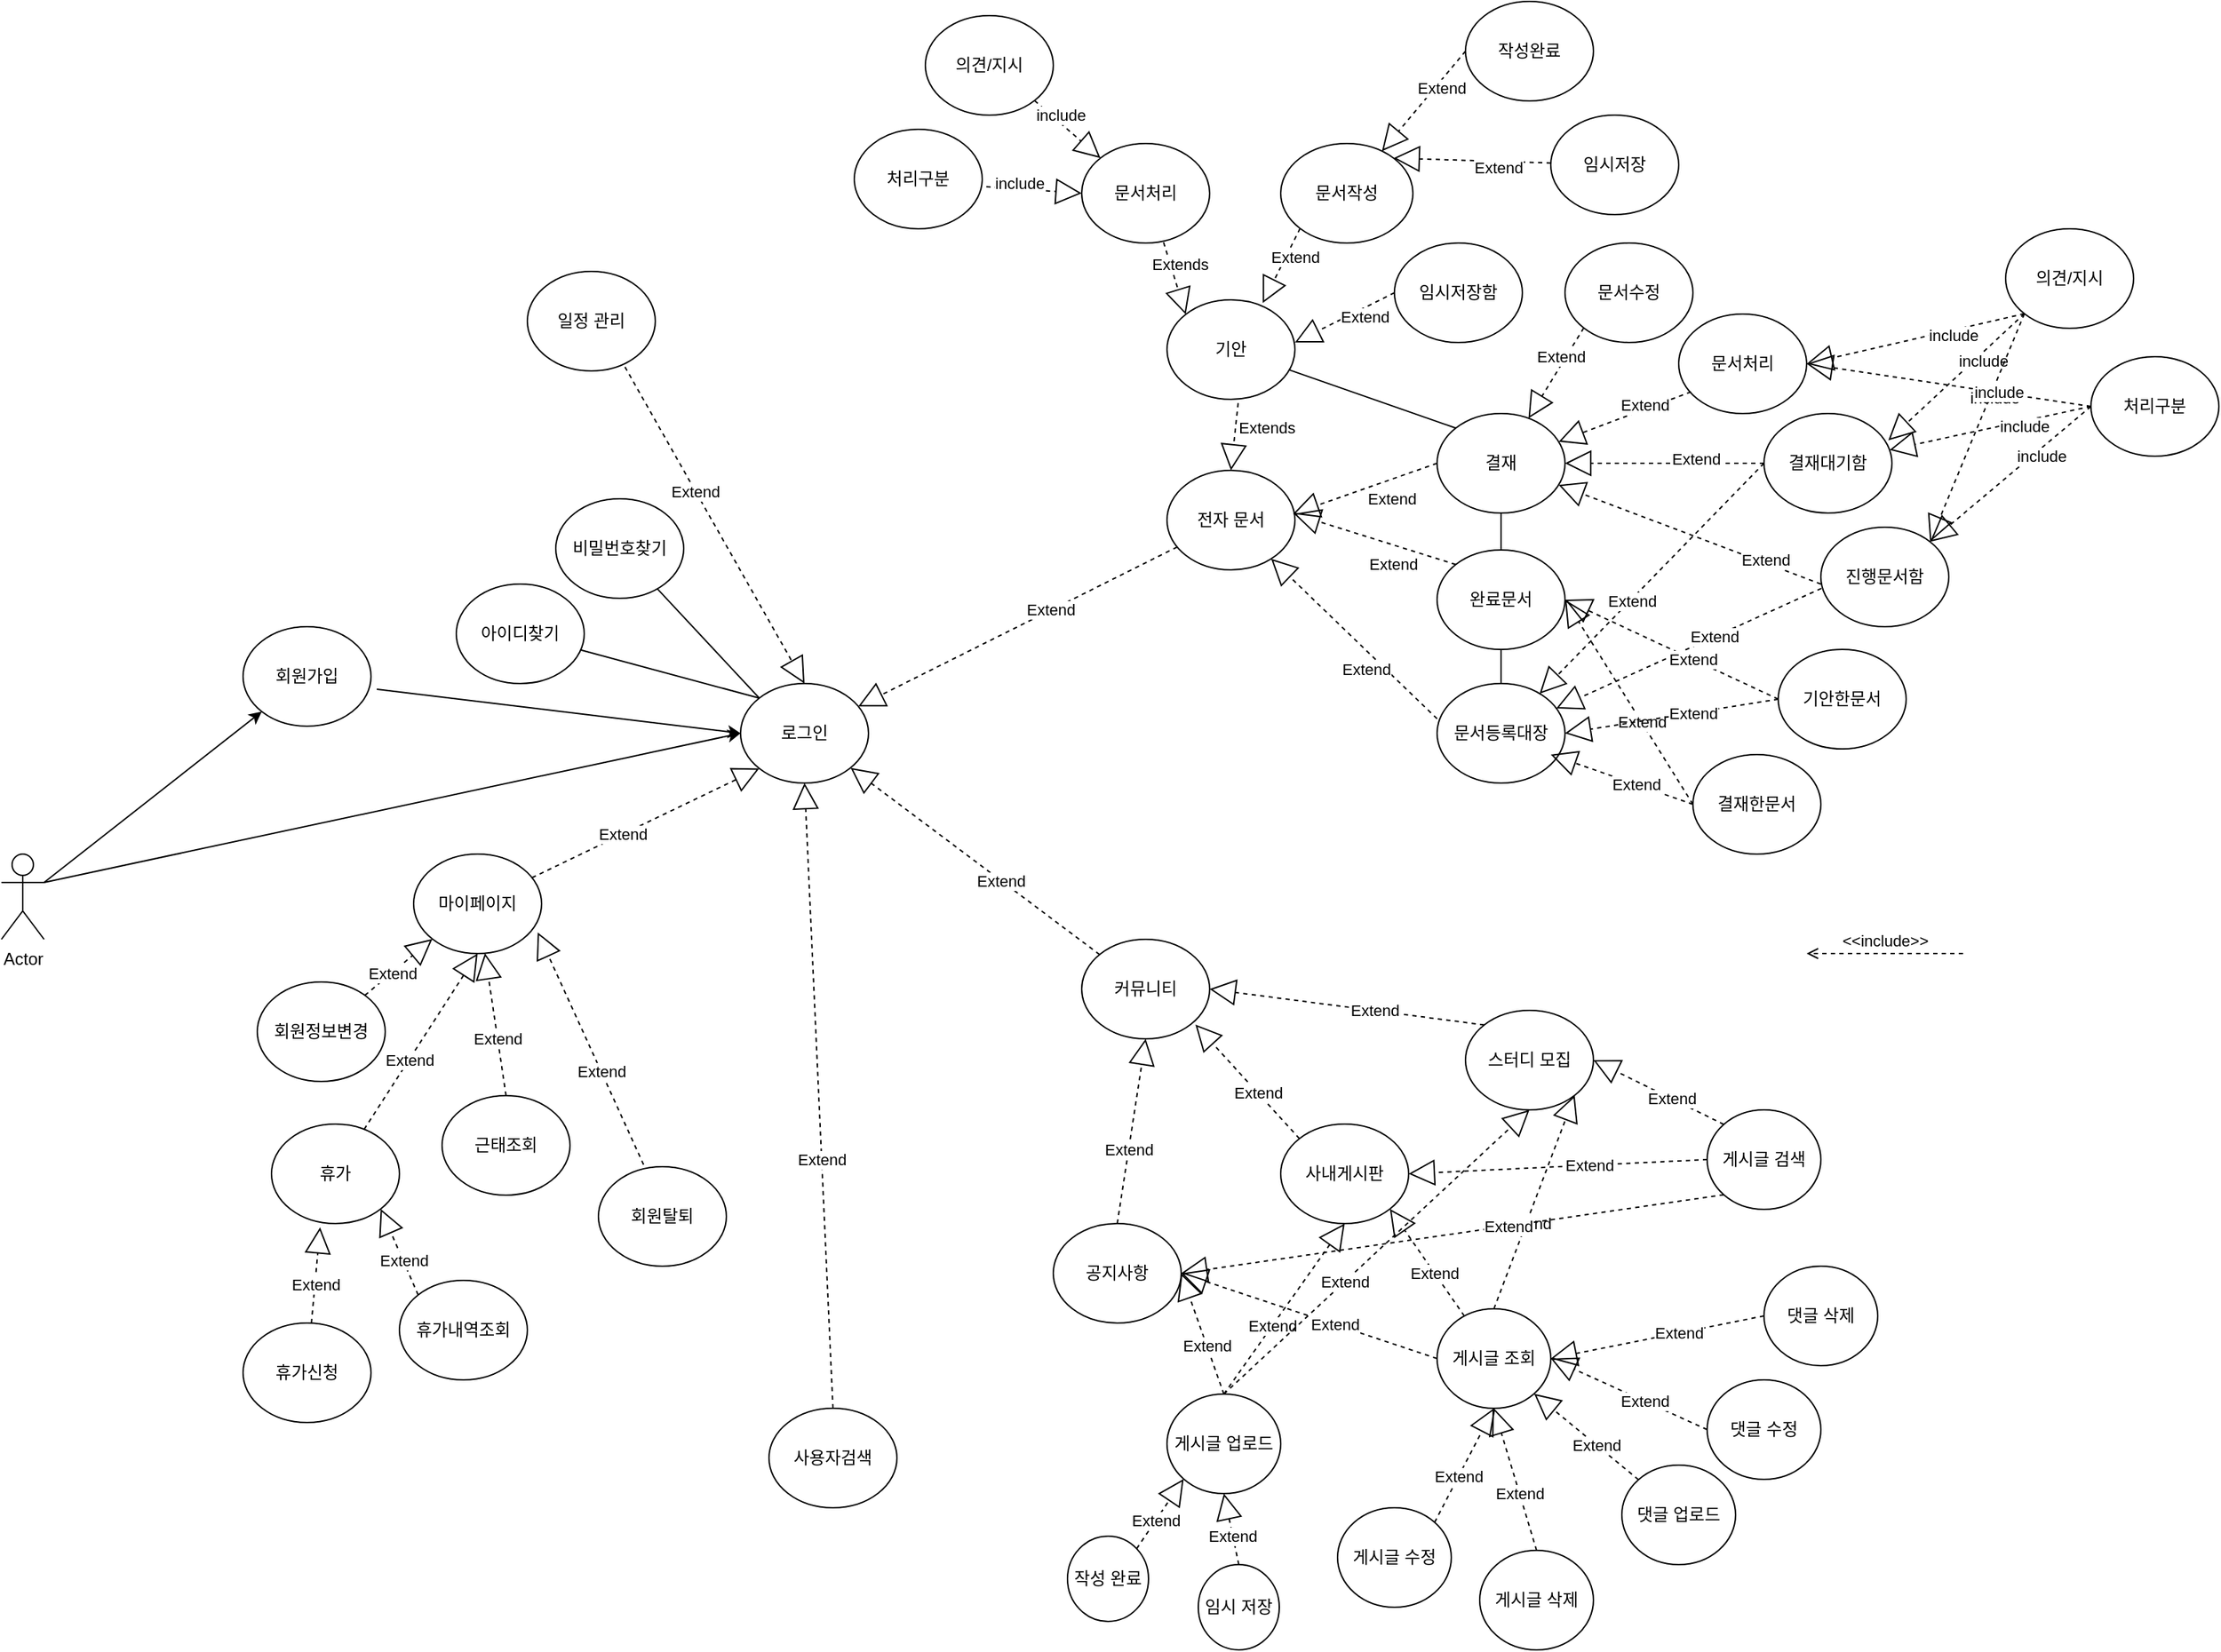 <mxfile version="13.1.5" type="github">
  <diagram id="veKuksc_ZrwfzwcqDDUQ" name="Page-1">
    <mxGraphModel dx="1038" dy="585" grid="1" gridSize="10" guides="1" tooltips="1" connect="1" arrows="1" fold="1" page="1" pageScale="1" pageWidth="1920" pageHeight="1200" math="0" shadow="0">
      <root>
        <mxCell id="0" />
        <mxCell id="1" parent="0" />
        <mxCell id="PEsu_zmEFKTXnumoR2Yf-4" value="전자 문서" style="ellipse;whiteSpace=wrap;html=1;" parent="1" vertex="1">
          <mxGeometry x="910" y="340" width="90" height="70" as="geometry" />
        </mxCell>
        <mxCell id="PEsu_zmEFKTXnumoR2Yf-21" value="기안" style="ellipse;whiteSpace=wrap;html=1;" parent="1" vertex="1">
          <mxGeometry x="910" y="220" width="90" height="70" as="geometry" />
        </mxCell>
        <mxCell id="PEsu_zmEFKTXnumoR2Yf-22" value="결재" style="ellipse;whiteSpace=wrap;html=1;" parent="1" vertex="1">
          <mxGeometry x="1100" y="300" width="90" height="70" as="geometry" />
        </mxCell>
        <mxCell id="PEsu_zmEFKTXnumoR2Yf-23" value="완료문서" style="ellipse;whiteSpace=wrap;html=1;" parent="1" vertex="1">
          <mxGeometry x="1100" y="396" width="90" height="70" as="geometry" />
        </mxCell>
        <mxCell id="PEsu_zmEFKTXnumoR2Yf-24" value="문서등록대장" style="ellipse;whiteSpace=wrap;html=1;" parent="1" vertex="1">
          <mxGeometry x="1100" y="490" width="90" height="70" as="geometry" />
        </mxCell>
        <mxCell id="PEsu_zmEFKTXnumoR2Yf-25" value="임시저장" style="ellipse;whiteSpace=wrap;html=1;" parent="1" vertex="1">
          <mxGeometry x="1180" y="90" width="90" height="70" as="geometry" />
        </mxCell>
        <mxCell id="PEsu_zmEFKTXnumoR2Yf-26" value="문서처리" style="ellipse;whiteSpace=wrap;html=1;" parent="1" vertex="1">
          <mxGeometry x="850" y="110" width="90" height="70" as="geometry" />
        </mxCell>
        <mxCell id="PEsu_zmEFKTXnumoR2Yf-27" value="문서작성" style="ellipse;whiteSpace=wrap;html=1;" parent="1" vertex="1">
          <mxGeometry x="990" y="110" width="93" height="70" as="geometry" />
        </mxCell>
        <mxCell id="PEsu_zmEFKTXnumoR2Yf-28" value="임시저장함" style="ellipse;whiteSpace=wrap;html=1;" parent="1" vertex="1">
          <mxGeometry x="1070" y="180" width="90" height="70" as="geometry" />
        </mxCell>
        <mxCell id="PEsu_zmEFKTXnumoR2Yf-29" value="문서수정" style="ellipse;whiteSpace=wrap;html=1;" parent="1" vertex="1">
          <mxGeometry x="1190" y="180" width="90" height="70" as="geometry" />
        </mxCell>
        <mxCell id="PEsu_zmEFKTXnumoR2Yf-30" value="문서처리" style="ellipse;whiteSpace=wrap;html=1;" parent="1" vertex="1">
          <mxGeometry x="1270" y="230" width="90" height="70" as="geometry" />
        </mxCell>
        <mxCell id="PEsu_zmEFKTXnumoR2Yf-31" value="결재대기함" style="ellipse;whiteSpace=wrap;html=1;" parent="1" vertex="1">
          <mxGeometry x="1330" y="300" width="90" height="70" as="geometry" />
        </mxCell>
        <mxCell id="PEsu_zmEFKTXnumoR2Yf-32" value="진행문서함" style="ellipse;whiteSpace=wrap;html=1;" parent="1" vertex="1">
          <mxGeometry x="1370" y="380" width="90" height="70" as="geometry" />
        </mxCell>
        <mxCell id="PEsu_zmEFKTXnumoR2Yf-55" value="" style="endArrow=none;html=1;exitX=0.5;exitY=0;exitDx=0;exitDy=0;entryX=0.5;entryY=1;entryDx=0;entryDy=0;" parent="1" source="PEsu_zmEFKTXnumoR2Yf-24" target="PEsu_zmEFKTXnumoR2Yf-23" edge="1">
          <mxGeometry width="50" height="50" relative="1" as="geometry">
            <mxPoint x="1240" y="740" as="sourcePoint" />
            <mxPoint x="1290" y="690" as="targetPoint" />
          </mxGeometry>
        </mxCell>
        <mxCell id="PEsu_zmEFKTXnumoR2Yf-65" value="Actor" style="shape=umlActor;verticalLabelPosition=bottom;labelBackgroundColor=#ffffff;verticalAlign=top;html=1;outlineConnect=0;" parent="1" vertex="1">
          <mxGeometry x="90" y="610" width="30" height="60" as="geometry" />
        </mxCell>
        <mxCell id="PEsu_zmEFKTXnumoR2Yf-67" value="로그인" style="ellipse;whiteSpace=wrap;html=1;" parent="1" vertex="1">
          <mxGeometry x="610" y="490" width="90" height="70" as="geometry" />
        </mxCell>
        <mxCell id="PEsu_zmEFKTXnumoR2Yf-68" value="" style="endArrow=classic;html=1;exitX=1;exitY=0.333;exitDx=0;exitDy=0;exitPerimeter=0;entryX=0;entryY=0.5;entryDx=0;entryDy=0;" parent="1" source="PEsu_zmEFKTXnumoR2Yf-65" target="PEsu_zmEFKTXnumoR2Yf-67" edge="1">
          <mxGeometry width="50" height="50" relative="1" as="geometry">
            <mxPoint x="280" y="855" as="sourcePoint" />
            <mxPoint x="620" y="540" as="targetPoint" />
            <Array as="points">
              <mxPoint x="540" y="540" />
            </Array>
          </mxGeometry>
        </mxCell>
        <mxCell id="PEsu_zmEFKTXnumoR2Yf-69" style="edgeStyle=orthogonalEdgeStyle;rounded=0;orthogonalLoop=1;jettySize=auto;html=1;exitX=0.5;exitY=1;exitDx=0;exitDy=0;" parent="1" source="PEsu_zmEFKTXnumoR2Yf-67" target="PEsu_zmEFKTXnumoR2Yf-67" edge="1">
          <mxGeometry relative="1" as="geometry" />
        </mxCell>
        <mxCell id="DOy3Ms5891rvQtxvsLgi-11" value="일정 관리" style="ellipse;whiteSpace=wrap;html=1;" parent="1" vertex="1">
          <mxGeometry x="460" y="200" width="90" height="70" as="geometry" />
        </mxCell>
        <mxCell id="DOy3Ms5891rvQtxvsLgi-13" value="커뮤니티" style="ellipse;whiteSpace=wrap;html=1;" parent="1" vertex="1">
          <mxGeometry x="850" y="670" width="90" height="70" as="geometry" />
        </mxCell>
        <mxCell id="Yp1-gwKtbLMfh5_p5UJI-6" value="공지사항" style="ellipse;whiteSpace=wrap;html=1;" parent="1" vertex="1">
          <mxGeometry x="830" y="870" width="90" height="70" as="geometry" />
        </mxCell>
        <mxCell id="Yp1-gwKtbLMfh5_p5UJI-8" value="사내게시판" style="ellipse;whiteSpace=wrap;html=1;" parent="1" vertex="1">
          <mxGeometry x="990" y="800" width="90" height="70" as="geometry" />
        </mxCell>
        <mxCell id="Yp1-gwKtbLMfh5_p5UJI-10" value="스터디 모집" style="ellipse;whiteSpace=wrap;html=1;" parent="1" vertex="1">
          <mxGeometry x="1120" y="720" width="90" height="70" as="geometry" />
        </mxCell>
        <mxCell id="DOy3Ms5891rvQtxvsLgi-15" value="사용자검색" style="ellipse;whiteSpace=wrap;html=1;" parent="1" vertex="1">
          <mxGeometry x="630" y="1000" width="90" height="70" as="geometry" />
        </mxCell>
        <mxCell id="DOy3Ms5891rvQtxvsLgi-16" value="회원가입" style="ellipse;whiteSpace=wrap;html=1;" parent="1" vertex="1">
          <mxGeometry x="260" y="450" width="90" height="70" as="geometry" />
        </mxCell>
        <mxCell id="DOy3Ms5891rvQtxvsLgi-17" value="" style="endArrow=classic;html=1;entryX=0;entryY=1;entryDx=0;entryDy=0;exitX=1;exitY=0.333;exitDx=0;exitDy=0;exitPerimeter=0;" parent="1" source="PEsu_zmEFKTXnumoR2Yf-65" target="DOy3Ms5891rvQtxvsLgi-16" edge="1">
          <mxGeometry width="50" height="50" relative="1" as="geometry">
            <mxPoint x="260" y="640.0" as="sourcePoint" />
            <mxPoint x="460.0" y="645.0" as="targetPoint" />
          </mxGeometry>
        </mxCell>
        <mxCell id="DOy3Ms5891rvQtxvsLgi-18" value="아이디찾기" style="ellipse;whiteSpace=wrap;html=1;" parent="1" vertex="1">
          <mxGeometry x="410" y="420" width="90" height="70" as="geometry" />
        </mxCell>
        <mxCell id="DOy3Ms5891rvQtxvsLgi-19" value="비밀번호찾기" style="ellipse;whiteSpace=wrap;html=1;" parent="1" vertex="1">
          <mxGeometry x="480" y="360" width="90" height="70" as="geometry" />
        </mxCell>
        <mxCell id="DOy3Ms5891rvQtxvsLgi-20" value="" style="endArrow=classic;html=1;exitX=1.045;exitY=0.628;exitDx=0;exitDy=0;exitPerimeter=0;entryX=0;entryY=0.5;entryDx=0;entryDy=0;" parent="1" source="DOy3Ms5891rvQtxvsLgi-16" target="PEsu_zmEFKTXnumoR2Yf-67" edge="1">
          <mxGeometry width="50" height="50" relative="1" as="geometry">
            <mxPoint x="270" y="600.0" as="sourcePoint" />
            <mxPoint x="615" y="540" as="targetPoint" />
          </mxGeometry>
        </mxCell>
        <mxCell id="DOy3Ms5891rvQtxvsLgi-21" value="" style="endArrow=none;html=1;entryX=0;entryY=0;entryDx=0;entryDy=0;" parent="1" source="DOy3Ms5891rvQtxvsLgi-18" target="PEsu_zmEFKTXnumoR2Yf-67" edge="1">
          <mxGeometry width="50" height="50" relative="1" as="geometry">
            <mxPoint x="370" y="850" as="sourcePoint" />
            <mxPoint x="420" y="800" as="targetPoint" />
          </mxGeometry>
        </mxCell>
        <mxCell id="DOy3Ms5891rvQtxvsLgi-22" value="" style="endArrow=none;html=1;entryX=0;entryY=0;entryDx=0;entryDy=0;" parent="1" source="DOy3Ms5891rvQtxvsLgi-19" target="PEsu_zmEFKTXnumoR2Yf-67" edge="1">
          <mxGeometry width="50" height="50" relative="1" as="geometry">
            <mxPoint x="485" y="690" as="sourcePoint" />
            <mxPoint x="502.88" y="619.513" as="targetPoint" />
          </mxGeometry>
        </mxCell>
        <mxCell id="DOy3Ms5891rvQtxvsLgi-25" value="마이페이지" style="ellipse;whiteSpace=wrap;html=1;" parent="1" vertex="1">
          <mxGeometry x="380" y="610" width="90" height="70" as="geometry" />
        </mxCell>
        <mxCell id="DOy3Ms5891rvQtxvsLgi-28" value="회원정보변경" style="ellipse;whiteSpace=wrap;html=1;" parent="1" vertex="1">
          <mxGeometry x="270.0" y="700" width="90" height="70" as="geometry" />
        </mxCell>
        <mxCell id="DOy3Ms5891rvQtxvsLgi-30" value="근태조회" style="ellipse;whiteSpace=wrap;html=1;" parent="1" vertex="1">
          <mxGeometry x="400" y="780" width="90" height="70" as="geometry" />
        </mxCell>
        <mxCell id="DOy3Ms5891rvQtxvsLgi-32" value="휴가" style="ellipse;whiteSpace=wrap;html=1;" parent="1" vertex="1">
          <mxGeometry x="280" y="800" width="90" height="70" as="geometry" />
        </mxCell>
        <mxCell id="DOy3Ms5891rvQtxvsLgi-35" value="휴가신청" style="ellipse;whiteSpace=wrap;html=1;" parent="1" vertex="1">
          <mxGeometry x="260" y="940" width="90" height="70" as="geometry" />
        </mxCell>
        <mxCell id="DOy3Ms5891rvQtxvsLgi-37" value="휴가내역조회" style="ellipse;whiteSpace=wrap;html=1;" parent="1" vertex="1">
          <mxGeometry x="370" y="910" width="90" height="70" as="geometry" />
        </mxCell>
        <mxCell id="DOy3Ms5891rvQtxvsLgi-39" value="회원탈퇴" style="ellipse;whiteSpace=wrap;html=1;" parent="1" vertex="1">
          <mxGeometry x="510" y="830" width="90" height="70" as="geometry" />
        </mxCell>
        <mxCell id="J3ixDLLctHBhhOuJPxoI-3" value="Extend" style="endArrow=block;endSize=16;endFill=0;html=1;dashed=1;exitX=0.004;exitY=0.615;exitDx=0;exitDy=0;exitPerimeter=0;" parent="1" source="PEsu_zmEFKTXnumoR2Yf-32" target="PEsu_zmEFKTXnumoR2Yf-24" edge="1">
          <mxGeometry x="-0.195" width="160" relative="1" as="geometry">
            <mxPoint x="1290" y="530" as="sourcePoint" />
            <mxPoint x="1170" y="610" as="targetPoint" />
            <mxPoint as="offset" />
          </mxGeometry>
        </mxCell>
        <mxCell id="J3ixDLLctHBhhOuJPxoI-4" value="Extend" style="endArrow=block;endSize=16;endFill=0;html=1;dashed=1;exitX=0;exitY=0.354;exitDx=0;exitDy=0;exitPerimeter=0;" parent="1" source="PEsu_zmEFKTXnumoR2Yf-24" target="PEsu_zmEFKTXnumoR2Yf-4" edge="1">
          <mxGeometry x="-0.258" y="10" width="160" relative="1" as="geometry">
            <mxPoint x="1040.36" y="520.0" as="sourcePoint" />
            <mxPoint x="940.0" y="561.95" as="targetPoint" />
            <mxPoint as="offset" />
          </mxGeometry>
        </mxCell>
        <mxCell id="J3ixDLLctHBhhOuJPxoI-5" value="Extend" style="endArrow=block;endSize=16;endFill=0;html=1;dashed=1;exitX=0;exitY=0;exitDx=0;exitDy=0;entryX=0.993;entryY=0.437;entryDx=0;entryDy=0;entryPerimeter=0;" parent="1" source="PEsu_zmEFKTXnumoR2Yf-23" target="PEsu_zmEFKTXnumoR2Yf-4" edge="1">
          <mxGeometry x="-0.294" y="13" width="160" relative="1" as="geometry">
            <mxPoint x="1110" y="504.78" as="sourcePoint" />
            <mxPoint x="993.294" y="392.216" as="targetPoint" />
            <mxPoint as="offset" />
          </mxGeometry>
        </mxCell>
        <mxCell id="J3ixDLLctHBhhOuJPxoI-6" value="Extend" style="endArrow=block;endSize=16;endFill=0;html=1;dashed=1;exitX=0;exitY=0.5;exitDx=0;exitDy=0;entryX=0.985;entryY=0.437;entryDx=0;entryDy=0;entryPerimeter=0;" parent="1" source="PEsu_zmEFKTXnumoR2Yf-22" target="PEsu_zmEFKTXnumoR2Yf-4" edge="1">
          <mxGeometry x="-0.294" y="13" width="160" relative="1" as="geometry">
            <mxPoint x="1123.005" y="402.388" as="sourcePoint" />
            <mxPoint x="1009.37" y="357.59" as="targetPoint" />
            <mxPoint as="offset" />
          </mxGeometry>
        </mxCell>
        <mxCell id="J3ixDLLctHBhhOuJPxoI-7" value="Extends" style="endArrow=block;endSize=16;endFill=0;html=1;dashed=1;exitX=0.556;exitY=1.038;exitDx=0;exitDy=0;entryX=0.5;entryY=0;entryDx=0;entryDy=0;exitPerimeter=0;" parent="1" source="PEsu_zmEFKTXnumoR2Yf-21" target="PEsu_zmEFKTXnumoR2Yf-4" edge="1">
          <mxGeometry x="-0.364" y="22" width="160" relative="1" as="geometry">
            <mxPoint x="1061.35" y="300" as="sourcePoint" />
            <mxPoint x="960.0" y="325.59" as="targetPoint" />
            <mxPoint as="offset" />
          </mxGeometry>
        </mxCell>
        <mxCell id="J3ixDLLctHBhhOuJPxoI-8" value="" style="endArrow=none;html=1;entryX=0.5;entryY=1;entryDx=0;entryDy=0;exitX=0.5;exitY=0;exitDx=0;exitDy=0;" parent="1" source="PEsu_zmEFKTXnumoR2Yf-23" target="PEsu_zmEFKTXnumoR2Yf-22" edge="1">
          <mxGeometry width="50" height="50" relative="1" as="geometry">
            <mxPoint x="1145" y="400" as="sourcePoint" />
            <mxPoint x="1155" y="485" as="targetPoint" />
          </mxGeometry>
        </mxCell>
        <mxCell id="J3ixDLLctHBhhOuJPxoI-9" value="" style="endArrow=none;html=1;exitX=0;exitY=0;exitDx=0;exitDy=0;" parent="1" source="PEsu_zmEFKTXnumoR2Yf-22" target="PEsu_zmEFKTXnumoR2Yf-21" edge="1">
          <mxGeometry width="50" height="50" relative="1" as="geometry">
            <mxPoint x="1155" y="415" as="sourcePoint" />
            <mxPoint x="1155" y="390" as="targetPoint" />
          </mxGeometry>
        </mxCell>
        <mxCell id="J3ixDLLctHBhhOuJPxoI-10" value="Extend" style="endArrow=block;endSize=16;endFill=0;html=1;dashed=1;exitX=0;exitY=0.5;exitDx=0;exitDy=0;" parent="1" source="PEsu_zmEFKTXnumoR2Yf-31" target="PEsu_zmEFKTXnumoR2Yf-24" edge="1">
          <mxGeometry x="0.184" y="1" width="160" relative="1" as="geometry">
            <mxPoint x="1300.36" y="493.05" as="sourcePoint" />
            <mxPoint x="1200.0" y="535" as="targetPoint" />
            <mxPoint as="offset" />
          </mxGeometry>
        </mxCell>
        <mxCell id="J3ixDLLctHBhhOuJPxoI-11" value="Extend" style="endArrow=block;endSize=16;endFill=0;html=1;dashed=1;exitX=0;exitY=0.571;exitDx=0;exitDy=0;exitPerimeter=0;" parent="1" source="PEsu_zmEFKTXnumoR2Yf-32" target="PEsu_zmEFKTXnumoR2Yf-22" edge="1">
          <mxGeometry x="-0.572" y="-2" width="160" relative="1" as="geometry">
            <mxPoint x="1290.0" y="385" as="sourcePoint" />
            <mxPoint x="1186.995" y="510.388" as="targetPoint" />
            <mxPoint as="offset" />
          </mxGeometry>
        </mxCell>
        <mxCell id="J3ixDLLctHBhhOuJPxoI-12" value="Extend" style="endArrow=block;endSize=16;endFill=0;html=1;dashed=1;" parent="1" source="PEsu_zmEFKTXnumoR2Yf-31" target="PEsu_zmEFKTXnumoR2Yf-22" edge="1">
          <mxGeometry x="-0.317" y="-3" width="160" relative="1" as="geometry">
            <mxPoint x="1300" y="489.97" as="sourcePoint" />
            <mxPoint x="1190" y="340" as="targetPoint" />
            <mxPoint as="offset" />
          </mxGeometry>
        </mxCell>
        <mxCell id="J3ixDLLctHBhhOuJPxoI-13" value="Extend" style="endArrow=block;endSize=16;endFill=0;html=1;dashed=1;exitX=0.096;exitY=0.782;exitDx=0;exitDy=0;exitPerimeter=0;" parent="1" source="PEsu_zmEFKTXnumoR2Yf-30" target="PEsu_zmEFKTXnumoR2Yf-22" edge="1">
          <mxGeometry x="-0.317" y="-3" width="160" relative="1" as="geometry">
            <mxPoint x="1290.0" y="310.005" as="sourcePoint" />
            <mxPoint x="1198.073" y="294.413" as="targetPoint" />
            <mxPoint as="offset" />
          </mxGeometry>
        </mxCell>
        <mxCell id="J3ixDLLctHBhhOuJPxoI-15" value="Extend" style="endArrow=block;endSize=16;endFill=0;html=1;dashed=1;exitX=0;exitY=1;exitDx=0;exitDy=0;" parent="1" source="PEsu_zmEFKTXnumoR2Yf-29" target="PEsu_zmEFKTXnumoR2Yf-22" edge="1">
          <mxGeometry x="-0.317" y="-3" width="160" relative="1" as="geometry">
            <mxPoint x="1235.12" y="278.29" as="sourcePoint" />
            <mxPoint x="1120" y="310.0" as="targetPoint" />
            <mxPoint as="offset" />
          </mxGeometry>
        </mxCell>
        <mxCell id="J3ixDLLctHBhhOuJPxoI-16" value="Extend" style="endArrow=block;endSize=16;endFill=0;html=1;dashed=1;exitX=0;exitY=1;exitDx=0;exitDy=0;entryX=0.748;entryY=0.033;entryDx=0;entryDy=0;entryPerimeter=0;" parent="1" source="PEsu_zmEFKTXnumoR2Yf-27" target="PEsu_zmEFKTXnumoR2Yf-21" edge="1">
          <mxGeometry x="-0.327" y="6" width="160" relative="1" as="geometry">
            <mxPoint x="1300.64" y="313.74" as="sourcePoint" />
            <mxPoint x="1185.52" y="345.45" as="targetPoint" />
            <mxPoint as="offset" />
          </mxGeometry>
        </mxCell>
        <mxCell id="J3ixDLLctHBhhOuJPxoI-17" value="Extend" style="endArrow=block;endSize=16;endFill=0;html=1;dashed=1;exitX=0;exitY=0.5;exitDx=0;exitDy=0;" parent="1" source="PEsu_zmEFKTXnumoR2Yf-28" edge="1">
          <mxGeometry x="-0.327" y="6" width="160" relative="1" as="geometry">
            <mxPoint x="1026.159" y="197.333" as="sourcePoint" />
            <mxPoint x="1000" y="250" as="targetPoint" />
            <mxPoint as="offset" />
          </mxGeometry>
        </mxCell>
        <mxCell id="J3ixDLLctHBhhOuJPxoI-18" value="Extends" style="endArrow=block;endSize=16;endFill=0;html=1;dashed=1;exitX=0.64;exitY=0.994;exitDx=0;exitDy=0;entryX=0;entryY=0;entryDx=0;entryDy=0;exitPerimeter=0;" parent="1" source="PEsu_zmEFKTXnumoR2Yf-26" target="PEsu_zmEFKTXnumoR2Yf-21" edge="1">
          <mxGeometry x="-0.327" y="6" width="160" relative="1" as="geometry">
            <mxPoint x="1023.479" y="189.643" as="sourcePoint" />
            <mxPoint x="997.32" y="242.31" as="targetPoint" />
            <mxPoint as="offset" />
          </mxGeometry>
        </mxCell>
        <mxCell id="J3ixDLLctHBhhOuJPxoI-19" value="Extend" style="endArrow=block;endSize=16;endFill=0;html=1;dashed=1;entryX=1;entryY=0;entryDx=0;entryDy=0;" parent="1" source="PEsu_zmEFKTXnumoR2Yf-25" target="PEsu_zmEFKTXnumoR2Yf-27" edge="1">
          <mxGeometry x="-0.329" y="4" width="160" relative="1" as="geometry">
            <mxPoint x="1033.479" y="199.643" as="sourcePoint" />
            <mxPoint x="1080" y="150" as="targetPoint" />
            <mxPoint as="offset" />
          </mxGeometry>
        </mxCell>
        <mxCell id="J3ixDLLctHBhhOuJPxoI-20" value="Extend" style="endArrow=block;endSize=16;endFill=0;html=1;dashed=1;" parent="1" source="PEsu_zmEFKTXnumoR2Yf-4" target="PEsu_zmEFKTXnumoR2Yf-67" edge="1">
          <mxGeometry x="-0.205" width="160" relative="1" as="geometry">
            <mxPoint x="813.159" y="357.333" as="sourcePoint" />
            <mxPoint x="787" y="410.0" as="targetPoint" />
            <mxPoint as="offset" />
          </mxGeometry>
        </mxCell>
        <mxCell id="J3ixDLLctHBhhOuJPxoI-21" value="Extend" style="endArrow=block;endSize=16;endFill=0;html=1;dashed=1;exitX=0.763;exitY=0.96;exitDx=0;exitDy=0;exitPerimeter=0;entryX=0.5;entryY=0;entryDx=0;entryDy=0;" parent="1" source="DOy3Ms5891rvQtxvsLgi-11" target="PEsu_zmEFKTXnumoR2Yf-67" edge="1">
          <mxGeometry x="-0.21" width="160" relative="1" as="geometry">
            <mxPoint x="887.373" y="312.627" as="sourcePoint" />
            <mxPoint x="692.627" y="507.373" as="targetPoint" />
            <mxPoint as="offset" />
          </mxGeometry>
        </mxCell>
        <mxCell id="J3ixDLLctHBhhOuJPxoI-22" value="Extend" style="endArrow=block;endSize=16;endFill=0;html=1;dashed=1;" parent="1" source="DOy3Ms5891rvQtxvsLgi-13" target="PEsu_zmEFKTXnumoR2Yf-67" edge="1">
          <mxGeometry x="-0.205" width="160" relative="1" as="geometry">
            <mxPoint x="897.373" y="322.627" as="sourcePoint" />
            <mxPoint x="702.627" y="517.373" as="targetPoint" />
            <mxPoint as="offset" />
          </mxGeometry>
        </mxCell>
        <mxCell id="J3ixDLLctHBhhOuJPxoI-23" value="Extend" style="endArrow=block;endSize=16;endFill=0;html=1;dashed=1;entryX=0.5;entryY=1;entryDx=0;entryDy=0;exitX=0.5;exitY=0;exitDx=0;exitDy=0;" parent="1" source="DOy3Ms5891rvQtxvsLgi-15" target="PEsu_zmEFKTXnumoR2Yf-67" edge="1">
          <mxGeometry x="-0.205" width="160" relative="1" as="geometry">
            <mxPoint x="871.555" y="716.747" as="sourcePoint" />
            <mxPoint x="696.393" y="585.295" as="targetPoint" />
            <mxPoint as="offset" />
          </mxGeometry>
        </mxCell>
        <mxCell id="J3ixDLLctHBhhOuJPxoI-24" value="Extend" style="endArrow=block;endSize=16;endFill=0;html=1;dashed=1;entryX=0;entryY=1;entryDx=0;entryDy=0;" parent="1" source="DOy3Ms5891rvQtxvsLgi-25" target="PEsu_zmEFKTXnumoR2Yf-67" edge="1">
          <mxGeometry x="-0.205" width="160" relative="1" as="geometry">
            <mxPoint x="685" y="1010" as="sourcePoint" />
            <mxPoint x="665" y="570" as="targetPoint" />
            <mxPoint as="offset" />
          </mxGeometry>
        </mxCell>
        <mxCell id="J3ixDLLctHBhhOuJPxoI-25" value="Extend" style="endArrow=block;endSize=16;endFill=0;html=1;dashed=1;entryX=0;entryY=1;entryDx=0;entryDy=0;" parent="1" source="DOy3Ms5891rvQtxvsLgi-28" target="DOy3Ms5891rvQtxvsLgi-25" edge="1">
          <mxGeometry x="-0.205" width="160" relative="1" as="geometry">
            <mxPoint x="695" y="1020" as="sourcePoint" />
            <mxPoint x="675" y="580" as="targetPoint" />
            <mxPoint as="offset" />
          </mxGeometry>
        </mxCell>
        <mxCell id="J3ixDLLctHBhhOuJPxoI-26" value="Extend" style="endArrow=block;endSize=16;endFill=0;html=1;dashed=1;entryX=0.5;entryY=1;entryDx=0;entryDy=0;" parent="1" source="DOy3Ms5891rvQtxvsLgi-32" target="DOy3Ms5891rvQtxvsLgi-25" edge="1">
          <mxGeometry x="-0.205" width="160" relative="1" as="geometry">
            <mxPoint x="355.733" y="719.434" as="sourcePoint" />
            <mxPoint x="403.005" y="679.612" as="targetPoint" />
            <mxPoint as="offset" />
          </mxGeometry>
        </mxCell>
        <mxCell id="J3ixDLLctHBhhOuJPxoI-27" value="Extend" style="endArrow=block;endSize=16;endFill=0;html=1;dashed=1;exitX=0.5;exitY=0;exitDx=0;exitDy=0;" parent="1" source="DOy3Ms5891rvQtxvsLgi-30" target="DOy3Ms5891rvQtxvsLgi-25" edge="1">
          <mxGeometry x="-0.205" width="160" relative="1" as="geometry">
            <mxPoint x="365.733" y="729.434" as="sourcePoint" />
            <mxPoint x="413.005" y="689.612" as="targetPoint" />
            <mxPoint as="offset" />
          </mxGeometry>
        </mxCell>
        <mxCell id="J3ixDLLctHBhhOuJPxoI-28" value="Extend" style="endArrow=block;endSize=16;endFill=0;html=1;dashed=1;entryX=0.97;entryY=0.787;entryDx=0;entryDy=0;entryPerimeter=0;exitX=0.353;exitY=-0.021;exitDx=0;exitDy=0;exitPerimeter=0;" parent="1" source="DOy3Ms5891rvQtxvsLgi-39" target="DOy3Ms5891rvQtxvsLgi-25" edge="1">
          <mxGeometry x="-0.205" width="160" relative="1" as="geometry">
            <mxPoint x="375.733" y="739.434" as="sourcePoint" />
            <mxPoint x="423.005" y="699.612" as="targetPoint" />
            <mxPoint as="offset" />
          </mxGeometry>
        </mxCell>
        <mxCell id="J3ixDLLctHBhhOuJPxoI-29" value="Extend" style="endArrow=block;endSize=16;endFill=0;html=1;dashed=1;entryX=0.38;entryY=1.038;entryDx=0;entryDy=0;entryPerimeter=0;" parent="1" source="DOy3Ms5891rvQtxvsLgi-35" target="DOy3Ms5891rvQtxvsLgi-32" edge="1">
          <mxGeometry x="-0.205" width="160" relative="1" as="geometry">
            <mxPoint x="355.733" y="719.434" as="sourcePoint" />
            <mxPoint x="403.005" y="679.612" as="targetPoint" />
            <mxPoint as="offset" />
          </mxGeometry>
        </mxCell>
        <mxCell id="J3ixDLLctHBhhOuJPxoI-30" value="Extend" style="endArrow=block;endSize=16;endFill=0;html=1;dashed=1;entryX=1;entryY=1;entryDx=0;entryDy=0;exitX=0;exitY=0;exitDx=0;exitDy=0;" parent="1" source="DOy3Ms5891rvQtxvsLgi-37" target="DOy3Ms5891rvQtxvsLgi-32" edge="1">
          <mxGeometry x="-0.205" width="160" relative="1" as="geometry">
            <mxPoint x="318.067" y="950.081" as="sourcePoint" />
            <mxPoint x="324.2" y="882.66" as="targetPoint" />
            <mxPoint as="offset" />
          </mxGeometry>
        </mxCell>
        <mxCell id="IGPOGFFqoMFYPmlBidTe-1" value="작성완료" style="ellipse;whiteSpace=wrap;html=1;" parent="1" vertex="1">
          <mxGeometry x="1120" y="10" width="90" height="70" as="geometry" />
        </mxCell>
        <mxCell id="IGPOGFFqoMFYPmlBidTe-2" value="Extend" style="endArrow=block;endSize=16;endFill=0;html=1;dashed=1;exitX=0;exitY=0.5;exitDx=0;exitDy=0;" parent="1" source="IGPOGFFqoMFYPmlBidTe-1" target="PEsu_zmEFKTXnumoR2Yf-27" edge="1">
          <mxGeometry x="-0.329" y="4" width="160" relative="1" as="geometry">
            <mxPoint x="1038.6" y="80.004" as="sourcePoint" />
            <mxPoint x="990.002" y="105.428" as="targetPoint" />
            <mxPoint as="offset" />
          </mxGeometry>
        </mxCell>
        <mxCell id="IGPOGFFqoMFYPmlBidTe-4" value="처리구분" style="ellipse;whiteSpace=wrap;html=1;" parent="1" vertex="1">
          <mxGeometry x="690" y="100" width="90" height="70" as="geometry" />
        </mxCell>
        <mxCell id="IGPOGFFqoMFYPmlBidTe-5" value="의견/지시" style="ellipse;whiteSpace=wrap;html=1;" parent="1" vertex="1">
          <mxGeometry x="740" y="20" width="90" height="70" as="geometry" />
        </mxCell>
        <mxCell id="IGPOGFFqoMFYPmlBidTe-6" value="include" style="endArrow=block;endSize=16;endFill=0;html=1;dashed=1;exitX=1;exitY=1;exitDx=0;exitDy=0;entryX=0;entryY=0;entryDx=0;entryDy=0;" parent="1" source="IGPOGFFqoMFYPmlBidTe-5" target="PEsu_zmEFKTXnumoR2Yf-26" edge="1">
          <mxGeometry x="-0.329" y="4" width="160" relative="1" as="geometry">
            <mxPoint x="929.32" y="23.73" as="sourcePoint" />
            <mxPoint x="820.001" y="100.001" as="targetPoint" />
            <mxPoint as="offset" />
          </mxGeometry>
        </mxCell>
        <mxCell id="IGPOGFFqoMFYPmlBidTe-8" value="&amp;lt;&amp;lt;include&amp;gt;&amp;gt;" style="edgeStyle=none;html=1;endArrow=open;verticalAlign=bottom;dashed=1;labelBackgroundColor=none;" parent="1" edge="1">
          <mxGeometry width="160" relative="1" as="geometry">
            <mxPoint x="1470" y="680" as="sourcePoint" />
            <mxPoint x="1360" y="680" as="targetPoint" />
          </mxGeometry>
        </mxCell>
        <mxCell id="IGPOGFFqoMFYPmlBidTe-10" value="include" style="endArrow=block;endSize=16;endFill=0;html=1;dashed=1;exitX=1.032;exitY=0.577;exitDx=0;exitDy=0;entryX=0;entryY=0.5;entryDx=0;entryDy=0;exitPerimeter=0;" parent="1" source="IGPOGFFqoMFYPmlBidTe-4" target="PEsu_zmEFKTXnumoR2Yf-26" edge="1">
          <mxGeometry x="-0.329" y="4" width="160" relative="1" as="geometry">
            <mxPoint x="789.995" y="150.002" as="sourcePoint" />
            <mxPoint x="866.005" y="190.778" as="targetPoint" />
            <mxPoint as="offset" />
          </mxGeometry>
        </mxCell>
        <mxCell id="IGPOGFFqoMFYPmlBidTe-11" value="처리구분" style="ellipse;whiteSpace=wrap;html=1;" parent="1" vertex="1">
          <mxGeometry x="1560" y="260" width="90" height="70" as="geometry" />
        </mxCell>
        <mxCell id="IGPOGFFqoMFYPmlBidTe-12" value="의견/지시" style="ellipse;whiteSpace=wrap;html=1;" parent="1" vertex="1">
          <mxGeometry x="1500" y="170" width="90" height="70" as="geometry" />
        </mxCell>
        <mxCell id="IGPOGFFqoMFYPmlBidTe-15" value="include" style="endArrow=block;endSize=16;endFill=0;html=1;dashed=1;exitX=0;exitY=1;exitDx=0;exitDy=0;entryX=1;entryY=0.5;entryDx=0;entryDy=0;" parent="1" source="IGPOGFFqoMFYPmlBidTe-12" target="PEsu_zmEFKTXnumoR2Yf-30" edge="1">
          <mxGeometry x="-0.329" y="4" width="160" relative="1" as="geometry">
            <mxPoint x="1390.0" y="234.513" as="sourcePoint" />
            <mxPoint x="1380" y="275" as="targetPoint" />
            <mxPoint as="offset" />
          </mxGeometry>
        </mxCell>
        <mxCell id="IGPOGFFqoMFYPmlBidTe-16" value="include" style="endArrow=block;endSize=16;endFill=0;html=1;dashed=1;exitX=0;exitY=0.5;exitDx=0;exitDy=0;entryX=1;entryY=0.5;entryDx=0;entryDy=0;" parent="1" source="IGPOGFFqoMFYPmlBidTe-11" target="PEsu_zmEFKTXnumoR2Yf-30" edge="1">
          <mxGeometry x="-0.329" y="4" width="160" relative="1" as="geometry">
            <mxPoint x="1442.88" y="240.0" as="sourcePoint" />
            <mxPoint x="1370" y="280" as="targetPoint" />
            <mxPoint as="offset" />
          </mxGeometry>
        </mxCell>
        <mxCell id="IGPOGFFqoMFYPmlBidTe-22" value="include" style="endArrow=block;endSize=16;endFill=0;html=1;dashed=1;exitX=0;exitY=0.5;exitDx=0;exitDy=0;" parent="1" source="IGPOGFFqoMFYPmlBidTe-11" target="PEsu_zmEFKTXnumoR2Yf-31" edge="1">
          <mxGeometry x="-0.329" y="4" width="160" relative="1" as="geometry">
            <mxPoint x="1460.0" y="400.0" as="sourcePoint" />
            <mxPoint x="1390" y="370.0" as="targetPoint" />
            <mxPoint as="offset" />
          </mxGeometry>
        </mxCell>
        <mxCell id="IGPOGFFqoMFYPmlBidTe-23" value="include" style="endArrow=block;endSize=16;endFill=0;html=1;dashed=1;exitX=0;exitY=0.5;exitDx=0;exitDy=0;entryX=1;entryY=0;entryDx=0;entryDy=0;" parent="1" source="IGPOGFFqoMFYPmlBidTe-11" target="PEsu_zmEFKTXnumoR2Yf-32" edge="1">
          <mxGeometry x="-0.329" y="4" width="160" relative="1" as="geometry">
            <mxPoint x="1450.0" y="466.0" as="sourcePoint" />
            <mxPoint x="1460" y="410" as="targetPoint" />
            <mxPoint as="offset" />
          </mxGeometry>
        </mxCell>
        <mxCell id="IGPOGFFqoMFYPmlBidTe-24" value="include" style="endArrow=block;endSize=16;endFill=0;html=1;dashed=1;entryX=0.972;entryY=0.269;entryDx=0;entryDy=0;entryPerimeter=0;exitX=0;exitY=1;exitDx=0;exitDy=0;" parent="1" source="IGPOGFFqoMFYPmlBidTe-12" target="PEsu_zmEFKTXnumoR2Yf-31" edge="1">
          <mxGeometry x="-0.329" y="4" width="160" relative="1" as="geometry">
            <mxPoint x="1510" y="230" as="sourcePoint" />
            <mxPoint x="1380" y="380" as="targetPoint" />
            <mxPoint as="offset" />
          </mxGeometry>
        </mxCell>
        <mxCell id="IGPOGFFqoMFYPmlBidTe-25" value="include" style="endArrow=block;endSize=16;endFill=0;html=1;dashed=1;exitX=0;exitY=1;exitDx=0;exitDy=0;entryX=1;entryY=0;entryDx=0;entryDy=0;" parent="1" source="IGPOGFFqoMFYPmlBidTe-12" target="PEsu_zmEFKTXnumoR2Yf-32" edge="1">
          <mxGeometry x="-0.329" y="4" width="160" relative="1" as="geometry">
            <mxPoint x="1530.0" y="305.0" as="sourcePoint" />
            <mxPoint x="1380" y="480" as="targetPoint" />
            <mxPoint as="offset" />
          </mxGeometry>
        </mxCell>
        <mxCell id="eSkC3mRIilJpVDYTf376-1" value="기안한문서" style="ellipse;whiteSpace=wrap;html=1;" parent="1" vertex="1">
          <mxGeometry x="1340" y="466" width="90" height="70" as="geometry" />
        </mxCell>
        <mxCell id="eSkC3mRIilJpVDYTf376-2" value="Extend" style="endArrow=block;endSize=16;endFill=0;html=1;dashed=1;exitX=0;exitY=0.5;exitDx=0;exitDy=0;entryX=1;entryY=0.5;entryDx=0;entryDy=0;" parent="1" source="eSkC3mRIilJpVDYTf376-1" target="PEsu_zmEFKTXnumoR2Yf-23" edge="1">
          <mxGeometry x="-0.195" width="160" relative="1" as="geometry">
            <mxPoint x="1236.09" y="632.58" as="sourcePoint" />
            <mxPoint x="1130.0" y="609.998" as="targetPoint" />
            <mxPoint as="offset" />
          </mxGeometry>
        </mxCell>
        <mxCell id="eSkC3mRIilJpVDYTf376-3" value="결재한문서" style="ellipse;whiteSpace=wrap;html=1;" parent="1" vertex="1">
          <mxGeometry x="1280" y="540" width="90" height="70" as="geometry" />
        </mxCell>
        <mxCell id="eSkC3mRIilJpVDYTf376-4" value="Extend" style="endArrow=block;endSize=16;endFill=0;html=1;dashed=1;exitX=0;exitY=0.5;exitDx=0;exitDy=0;entryX=1;entryY=0.5;entryDx=0;entryDy=0;" parent="1" source="eSkC3mRIilJpVDYTf376-3" target="PEsu_zmEFKTXnumoR2Yf-23" edge="1">
          <mxGeometry x="-0.195" width="160" relative="1" as="geometry">
            <mxPoint x="1176.09" y="702.58" as="sourcePoint" />
            <mxPoint x="1130" y="501" as="targetPoint" />
            <mxPoint as="offset" />
          </mxGeometry>
        </mxCell>
        <mxCell id="eSkC3mRIilJpVDYTf376-6" value="Extend" style="endArrow=block;endSize=16;endFill=0;html=1;dashed=1;entryX=1;entryY=0.5;entryDx=0;entryDy=0;exitX=0;exitY=0.5;exitDx=0;exitDy=0;" parent="1" source="eSkC3mRIilJpVDYTf376-1" target="PEsu_zmEFKTXnumoR2Yf-24" edge="1">
          <mxGeometry x="-0.195" width="160" relative="1" as="geometry">
            <mxPoint x="1400" y="600" as="sourcePoint" />
            <mxPoint x="1280" y="511" as="targetPoint" />
            <mxPoint as="offset" />
          </mxGeometry>
        </mxCell>
        <mxCell id="eSkC3mRIilJpVDYTf376-7" value="Extend" style="endArrow=block;endSize=16;endFill=0;html=1;dashed=1;entryX=0.889;entryY=0.714;entryDx=0;entryDy=0;exitX=0;exitY=0.5;exitDx=0;exitDy=0;entryPerimeter=0;" parent="1" source="eSkC3mRIilJpVDYTf376-3" target="PEsu_zmEFKTXnumoR2Yf-24" edge="1">
          <mxGeometry x="-0.195" width="160" relative="1" as="geometry">
            <mxPoint x="1250" y="600" as="sourcePoint" />
            <mxPoint x="1100" y="624" as="targetPoint" />
            <mxPoint as="offset" />
          </mxGeometry>
        </mxCell>
        <mxCell id="Yp1-gwKtbLMfh5_p5UJI-12" value="Extend" style="endArrow=block;endSize=16;endFill=0;html=1;dashed=1;entryX=0.5;entryY=1;entryDx=0;entryDy=0;exitX=0.5;exitY=0;exitDx=0;exitDy=0;" parent="1" source="Yp1-gwKtbLMfh5_p5UJI-6" target="DOy3Ms5891rvQtxvsLgi-13" edge="1">
          <mxGeometry x="-0.205" width="160" relative="1" as="geometry">
            <mxPoint x="393.18" y="930.251" as="sourcePoint" />
            <mxPoint x="366.82" y="869.749" as="targetPoint" />
            <mxPoint as="offset" />
          </mxGeometry>
        </mxCell>
        <mxCell id="Yp1-gwKtbLMfh5_p5UJI-13" value="Extend" style="endArrow=block;endSize=16;endFill=0;html=1;dashed=1;entryX=0.5;entryY=1;entryDx=0;entryDy=0;exitX=0;exitY=0;exitDx=0;exitDy=0;" parent="1" source="Yp1-gwKtbLMfh5_p5UJI-8" edge="1">
          <mxGeometry x="-0.205" width="160" relative="1" as="geometry">
            <mxPoint x="880" y="860" as="sourcePoint" />
            <mxPoint x="930" y="730" as="targetPoint" />
            <mxPoint as="offset" />
          </mxGeometry>
        </mxCell>
        <mxCell id="Yp1-gwKtbLMfh5_p5UJI-14" value="Extend" style="endArrow=block;endSize=16;endFill=0;html=1;dashed=1;entryX=1;entryY=0.5;entryDx=0;entryDy=0;exitX=0;exitY=0;exitDx=0;exitDy=0;" parent="1" source="Yp1-gwKtbLMfh5_p5UJI-10" target="DOy3Ms5891rvQtxvsLgi-13" edge="1">
          <mxGeometry x="-0.205" width="160" relative="1" as="geometry">
            <mxPoint x="1015" y="790" as="sourcePoint" />
            <mxPoint x="930" y="680" as="targetPoint" />
            <mxPoint as="offset" />
          </mxGeometry>
        </mxCell>
        <mxCell id="Yp1-gwKtbLMfh5_p5UJI-15" value="게시글 업로드" style="ellipse;whiteSpace=wrap;html=1;" parent="1" vertex="1">
          <mxGeometry x="910" y="990" width="80" height="70" as="geometry" />
        </mxCell>
        <mxCell id="Yp1-gwKtbLMfh5_p5UJI-16" value="Extend" style="endArrow=block;endSize=16;endFill=0;html=1;dashed=1;entryX=0.5;entryY=1;entryDx=0;entryDy=0;exitX=0.5;exitY=0;exitDx=0;exitDy=0;" parent="1" source="Yp1-gwKtbLMfh5_p5UJI-15" target="Yp1-gwKtbLMfh5_p5UJI-8" edge="1">
          <mxGeometry x="-0.205" width="160" relative="1" as="geometry">
            <mxPoint x="993.18" y="850.251" as="sourcePoint" />
            <mxPoint x="940" y="740" as="targetPoint" />
            <mxPoint as="offset" />
          </mxGeometry>
        </mxCell>
        <mxCell id="Yp1-gwKtbLMfh5_p5UJI-17" value="게시글 수정" style="ellipse;whiteSpace=wrap;html=1;" parent="1" vertex="1">
          <mxGeometry x="1030" y="1070" width="80" height="70" as="geometry" />
        </mxCell>
        <mxCell id="Yp1-gwKtbLMfh5_p5UJI-19" value="게시글 삭제" style="ellipse;whiteSpace=wrap;html=1;" parent="1" vertex="1">
          <mxGeometry x="1130" y="1100" width="80" height="70" as="geometry" />
        </mxCell>
        <mxCell id="Yp1-gwKtbLMfh5_p5UJI-21" value="Extend" style="endArrow=block;endSize=16;endFill=0;html=1;dashed=1;entryX=1;entryY=0.5;entryDx=0;entryDy=0;exitX=0.5;exitY=0;exitDx=0;exitDy=0;" parent="1" source="Yp1-gwKtbLMfh5_p5UJI-15" target="Yp1-gwKtbLMfh5_p5UJI-6" edge="1">
          <mxGeometry x="-0.205" width="160" relative="1" as="geometry">
            <mxPoint x="990" y="1000" as="sourcePoint" />
            <mxPoint x="1015" y="900" as="targetPoint" />
            <mxPoint as="offset" />
          </mxGeometry>
        </mxCell>
        <mxCell id="Yp1-gwKtbLMfh5_p5UJI-22" value="Extend" style="endArrow=block;endSize=16;endFill=0;html=1;dashed=1;entryX=0.5;entryY=1;entryDx=0;entryDy=0;exitX=0.5;exitY=0;exitDx=0;exitDy=0;" parent="1" source="Yp1-gwKtbLMfh5_p5UJI-15" target="Yp1-gwKtbLMfh5_p5UJI-10" edge="1">
          <mxGeometry x="-0.205" width="160" relative="1" as="geometry">
            <mxPoint x="990" y="1000" as="sourcePoint" />
            <mxPoint x="975" y="890" as="targetPoint" />
            <mxPoint as="offset" />
          </mxGeometry>
        </mxCell>
        <mxCell id="Yp1-gwKtbLMfh5_p5UJI-24" value="Extend" style="endArrow=block;endSize=16;endFill=0;html=1;dashed=1;exitX=1;exitY=0;exitDx=0;exitDy=0;entryX=0.5;entryY=1;entryDx=0;entryDy=0;" parent="1" source="Yp1-gwKtbLMfh5_p5UJI-17" target="Yp1-gwKtbLMfh5_p5UJI-33" edge="1">
          <mxGeometry x="-0.205" width="160" relative="1" as="geometry">
            <mxPoint x="1096.716" y="970.251" as="sourcePoint" />
            <mxPoint x="1060" y="860" as="targetPoint" />
            <mxPoint as="offset" />
          </mxGeometry>
        </mxCell>
        <mxCell id="Yp1-gwKtbLMfh5_p5UJI-26" value="Extend" style="endArrow=block;endSize=16;endFill=0;html=1;dashed=1;exitX=0.5;exitY=0;exitDx=0;exitDy=0;entryX=0.5;entryY=1;entryDx=0;entryDy=0;" parent="1" source="Yp1-gwKtbLMfh5_p5UJI-19" target="Yp1-gwKtbLMfh5_p5UJI-33" edge="1">
          <mxGeometry x="-0.205" width="160" relative="1" as="geometry">
            <mxPoint x="1140" y="925" as="sourcePoint" />
            <mxPoint x="1020" y="866.2" as="targetPoint" />
            <mxPoint as="offset" />
          </mxGeometry>
        </mxCell>
        <mxCell id="Yp1-gwKtbLMfh5_p5UJI-28" value="임시 저장" style="ellipse;whiteSpace=wrap;html=1;" parent="1" vertex="1">
          <mxGeometry x="932" y="1110" width="57" height="60" as="geometry" />
        </mxCell>
        <mxCell id="Yp1-gwKtbLMfh5_p5UJI-29" value="Extend" style="endArrow=block;endSize=16;endFill=0;html=1;dashed=1;exitX=0.5;exitY=0;exitDx=0;exitDy=0;entryX=0.5;entryY=1;entryDx=0;entryDy=0;" parent="1" source="Yp1-gwKtbLMfh5_p5UJI-28" target="Yp1-gwKtbLMfh5_p5UJI-15" edge="1">
          <mxGeometry x="-0.205" width="160" relative="1" as="geometry">
            <mxPoint x="1081.716" y="1000.251" as="sourcePoint" />
            <mxPoint x="931.419" y="915.559" as="targetPoint" />
            <mxPoint as="offset" />
          </mxGeometry>
        </mxCell>
        <mxCell id="Yp1-gwKtbLMfh5_p5UJI-33" value="게시글 조회" style="ellipse;whiteSpace=wrap;html=1;" parent="1" vertex="1">
          <mxGeometry x="1100" y="930" width="80" height="70" as="geometry" />
        </mxCell>
        <mxCell id="Yp1-gwKtbLMfh5_p5UJI-34" value="Extend" style="endArrow=block;endSize=16;endFill=0;html=1;dashed=1;exitX=0.5;exitY=0;exitDx=0;exitDy=0;entryX=1;entryY=1;entryDx=0;entryDy=0;" parent="1" source="Yp1-gwKtbLMfh5_p5UJI-33" target="Yp1-gwKtbLMfh5_p5UJI-10" edge="1">
          <mxGeometry x="-0.205" width="160" relative="1" as="geometry">
            <mxPoint x="1230" y="915" as="sourcePoint" />
            <mxPoint x="1140.36" y="775.01" as="targetPoint" />
            <mxPoint as="offset" />
          </mxGeometry>
        </mxCell>
        <mxCell id="Yp1-gwKtbLMfh5_p5UJI-36" value="Extend" style="endArrow=block;endSize=16;endFill=0;html=1;dashed=1;entryX=1;entryY=1;entryDx=0;entryDy=0;" parent="1" source="Yp1-gwKtbLMfh5_p5UJI-33" target="Yp1-gwKtbLMfh5_p5UJI-8" edge="1">
          <mxGeometry x="-0.205" width="160" relative="1" as="geometry">
            <mxPoint x="1040" y="954.99" as="sourcePoint" />
            <mxPoint x="1048.86" y="840" as="targetPoint" />
            <mxPoint as="offset" />
          </mxGeometry>
        </mxCell>
        <mxCell id="Yp1-gwKtbLMfh5_p5UJI-37" value="Extend" style="endArrow=block;endSize=16;endFill=0;html=1;dashed=1;exitX=0;exitY=0.5;exitDx=0;exitDy=0;entryX=1;entryY=0.5;entryDx=0;entryDy=0;" parent="1" source="Yp1-gwKtbLMfh5_p5UJI-33" target="Yp1-gwKtbLMfh5_p5UJI-6" edge="1">
          <mxGeometry x="-0.205" width="160" relative="1" as="geometry">
            <mxPoint x="1151.5" y="910" as="sourcePoint" />
            <mxPoint x="1160.36" y="795.01" as="targetPoint" />
            <mxPoint as="offset" />
          </mxGeometry>
        </mxCell>
        <mxCell id="Yp1-gwKtbLMfh5_p5UJI-38" value="댓글 업로드" style="ellipse;whiteSpace=wrap;html=1;" parent="1" vertex="1">
          <mxGeometry x="1230" y="1040" width="80" height="70" as="geometry" />
        </mxCell>
        <mxCell id="Yp1-gwKtbLMfh5_p5UJI-39" value="Extend" style="endArrow=block;endSize=16;endFill=0;html=1;dashed=1;exitX=0;exitY=0;exitDx=0;exitDy=0;entryX=1;entryY=1;entryDx=0;entryDy=0;" parent="1" source="Yp1-gwKtbLMfh5_p5UJI-38" edge="1" target="Yp1-gwKtbLMfh5_p5UJI-33">
          <mxGeometry x="-0.205" width="160" relative="1" as="geometry">
            <mxPoint x="1231.716" y="980.251" as="sourcePoint" />
            <mxPoint x="1219" y="935" as="targetPoint" />
            <mxPoint as="offset" />
          </mxGeometry>
        </mxCell>
        <mxCell id="Yp1-gwKtbLMfh5_p5UJI-41" value="댓글 삭제" style="ellipse;whiteSpace=wrap;html=1;" parent="1" vertex="1">
          <mxGeometry x="1330" y="900" width="80" height="70" as="geometry" />
        </mxCell>
        <mxCell id="Yp1-gwKtbLMfh5_p5UJI-42" value="Extend" style="endArrow=block;endSize=16;endFill=0;html=1;dashed=1;exitX=0;exitY=0.5;exitDx=0;exitDy=0;entryX=1;entryY=0.5;entryDx=0;entryDy=0;" parent="1" source="Yp1-gwKtbLMfh5_p5UJI-41" target="Yp1-gwKtbLMfh5_p5UJI-33" edge="1">
          <mxGeometry x="-0.205" width="160" relative="1" as="geometry">
            <mxPoint x="1236.716" y="910.251" as="sourcePoint" />
            <mxPoint x="1105" y="855" as="targetPoint" />
            <mxPoint as="offset" />
          </mxGeometry>
        </mxCell>
        <mxCell id="Yp1-gwKtbLMfh5_p5UJI-43" value="댓글 수정" style="ellipse;whiteSpace=wrap;html=1;" parent="1" vertex="1">
          <mxGeometry x="1290" y="980" width="80" height="70" as="geometry" />
        </mxCell>
        <mxCell id="Yp1-gwKtbLMfh5_p5UJI-44" value="Extend" style="endArrow=block;endSize=16;endFill=0;html=1;dashed=1;exitX=0;exitY=0.5;exitDx=0;exitDy=0;entryX=1;entryY=0.5;entryDx=0;entryDy=0;" parent="1" source="Yp1-gwKtbLMfh5_p5UJI-43" target="Yp1-gwKtbLMfh5_p5UJI-33" edge="1">
          <mxGeometry x="-0.205" width="160" relative="1" as="geometry">
            <mxPoint x="1261.716" y="950.251" as="sourcePoint" />
            <mxPoint x="1130" y="895" as="targetPoint" />
            <mxPoint as="offset" />
          </mxGeometry>
        </mxCell>
        <mxCell id="Yp1-gwKtbLMfh5_p5UJI-46" value="작성 완료" style="ellipse;whiteSpace=wrap;html=1;" parent="1" vertex="1">
          <mxGeometry x="840" y="1090" width="57" height="60" as="geometry" />
        </mxCell>
        <mxCell id="Yp1-gwKtbLMfh5_p5UJI-47" value="Extend" style="endArrow=block;endSize=16;endFill=0;html=1;dashed=1;exitX=1;exitY=0;exitDx=0;exitDy=0;entryX=0;entryY=1;entryDx=0;entryDy=0;" parent="1" source="Yp1-gwKtbLMfh5_p5UJI-46" target="Yp1-gwKtbLMfh5_p5UJI-15" edge="1">
          <mxGeometry x="-0.205" width="160" relative="1" as="geometry">
            <mxPoint x="1013.216" y="970.251" as="sourcePoint" />
            <mxPoint x="874.5" y="1000" as="targetPoint" />
            <mxPoint as="offset" />
          </mxGeometry>
        </mxCell>
        <mxCell id="4sXwthDfvKZR0K0jUaKy-1" value="게시글 검색" style="ellipse;whiteSpace=wrap;html=1;" vertex="1" parent="1">
          <mxGeometry x="1290" y="790" width="80" height="70" as="geometry" />
        </mxCell>
        <mxCell id="4sXwthDfvKZR0K0jUaKy-2" value="Extend" style="endArrow=block;endSize=16;endFill=0;html=1;dashed=1;exitX=0;exitY=0;exitDx=0;exitDy=0;entryX=1;entryY=0.5;entryDx=0;entryDy=0;" edge="1" parent="1" source="4sXwthDfvKZR0K0jUaKy-1" target="Yp1-gwKtbLMfh5_p5UJI-10">
          <mxGeometry x="-0.205" width="160" relative="1" as="geometry">
            <mxPoint x="1190" y="910" as="sourcePoint" />
            <mxPoint x="1206.82" y="789.749" as="targetPoint" />
            <mxPoint as="offset" />
          </mxGeometry>
        </mxCell>
        <mxCell id="4sXwthDfvKZR0K0jUaKy-3" value="Extend" style="endArrow=block;endSize=16;endFill=0;html=1;dashed=1;exitX=0;exitY=0.5;exitDx=0;exitDy=0;entryX=1;entryY=0.5;entryDx=0;entryDy=0;" edge="1" parent="1" source="4sXwthDfvKZR0K0jUaKy-1" target="Yp1-gwKtbLMfh5_p5UJI-8">
          <mxGeometry x="-0.205" width="160" relative="1" as="geometry">
            <mxPoint x="1200" y="920" as="sourcePoint" />
            <mxPoint x="1216.82" y="799.749" as="targetPoint" />
            <mxPoint as="offset" />
          </mxGeometry>
        </mxCell>
        <mxCell id="4sXwthDfvKZR0K0jUaKy-4" value="Extend" style="endArrow=block;endSize=16;endFill=0;html=1;dashed=1;exitX=0;exitY=1;exitDx=0;exitDy=0;entryX=1;entryY=0.5;entryDx=0;entryDy=0;" edge="1" parent="1" source="4sXwthDfvKZR0K0jUaKy-1" target="Yp1-gwKtbLMfh5_p5UJI-6">
          <mxGeometry x="-0.205" width="160" relative="1" as="geometry">
            <mxPoint x="1210" y="930" as="sourcePoint" />
            <mxPoint x="1226.82" y="809.749" as="targetPoint" />
            <mxPoint as="offset" />
          </mxGeometry>
        </mxCell>
      </root>
    </mxGraphModel>
  </diagram>
</mxfile>

